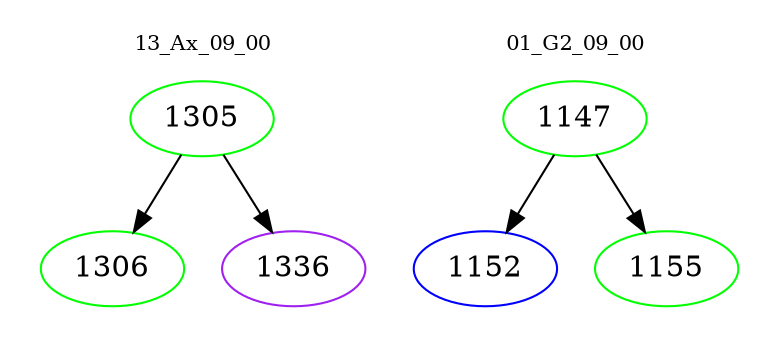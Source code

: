digraph{
subgraph cluster_0 {
color = white
label = "13_Ax_09_00";
fontsize=10;
T0_1305 [label="1305", color="green"]
T0_1305 -> T0_1306 [color="black"]
T0_1306 [label="1306", color="green"]
T0_1305 -> T0_1336 [color="black"]
T0_1336 [label="1336", color="purple"]
}
subgraph cluster_1 {
color = white
label = "01_G2_09_00";
fontsize=10;
T1_1147 [label="1147", color="green"]
T1_1147 -> T1_1152 [color="black"]
T1_1152 [label="1152", color="blue"]
T1_1147 -> T1_1155 [color="black"]
T1_1155 [label="1155", color="green"]
}
}
